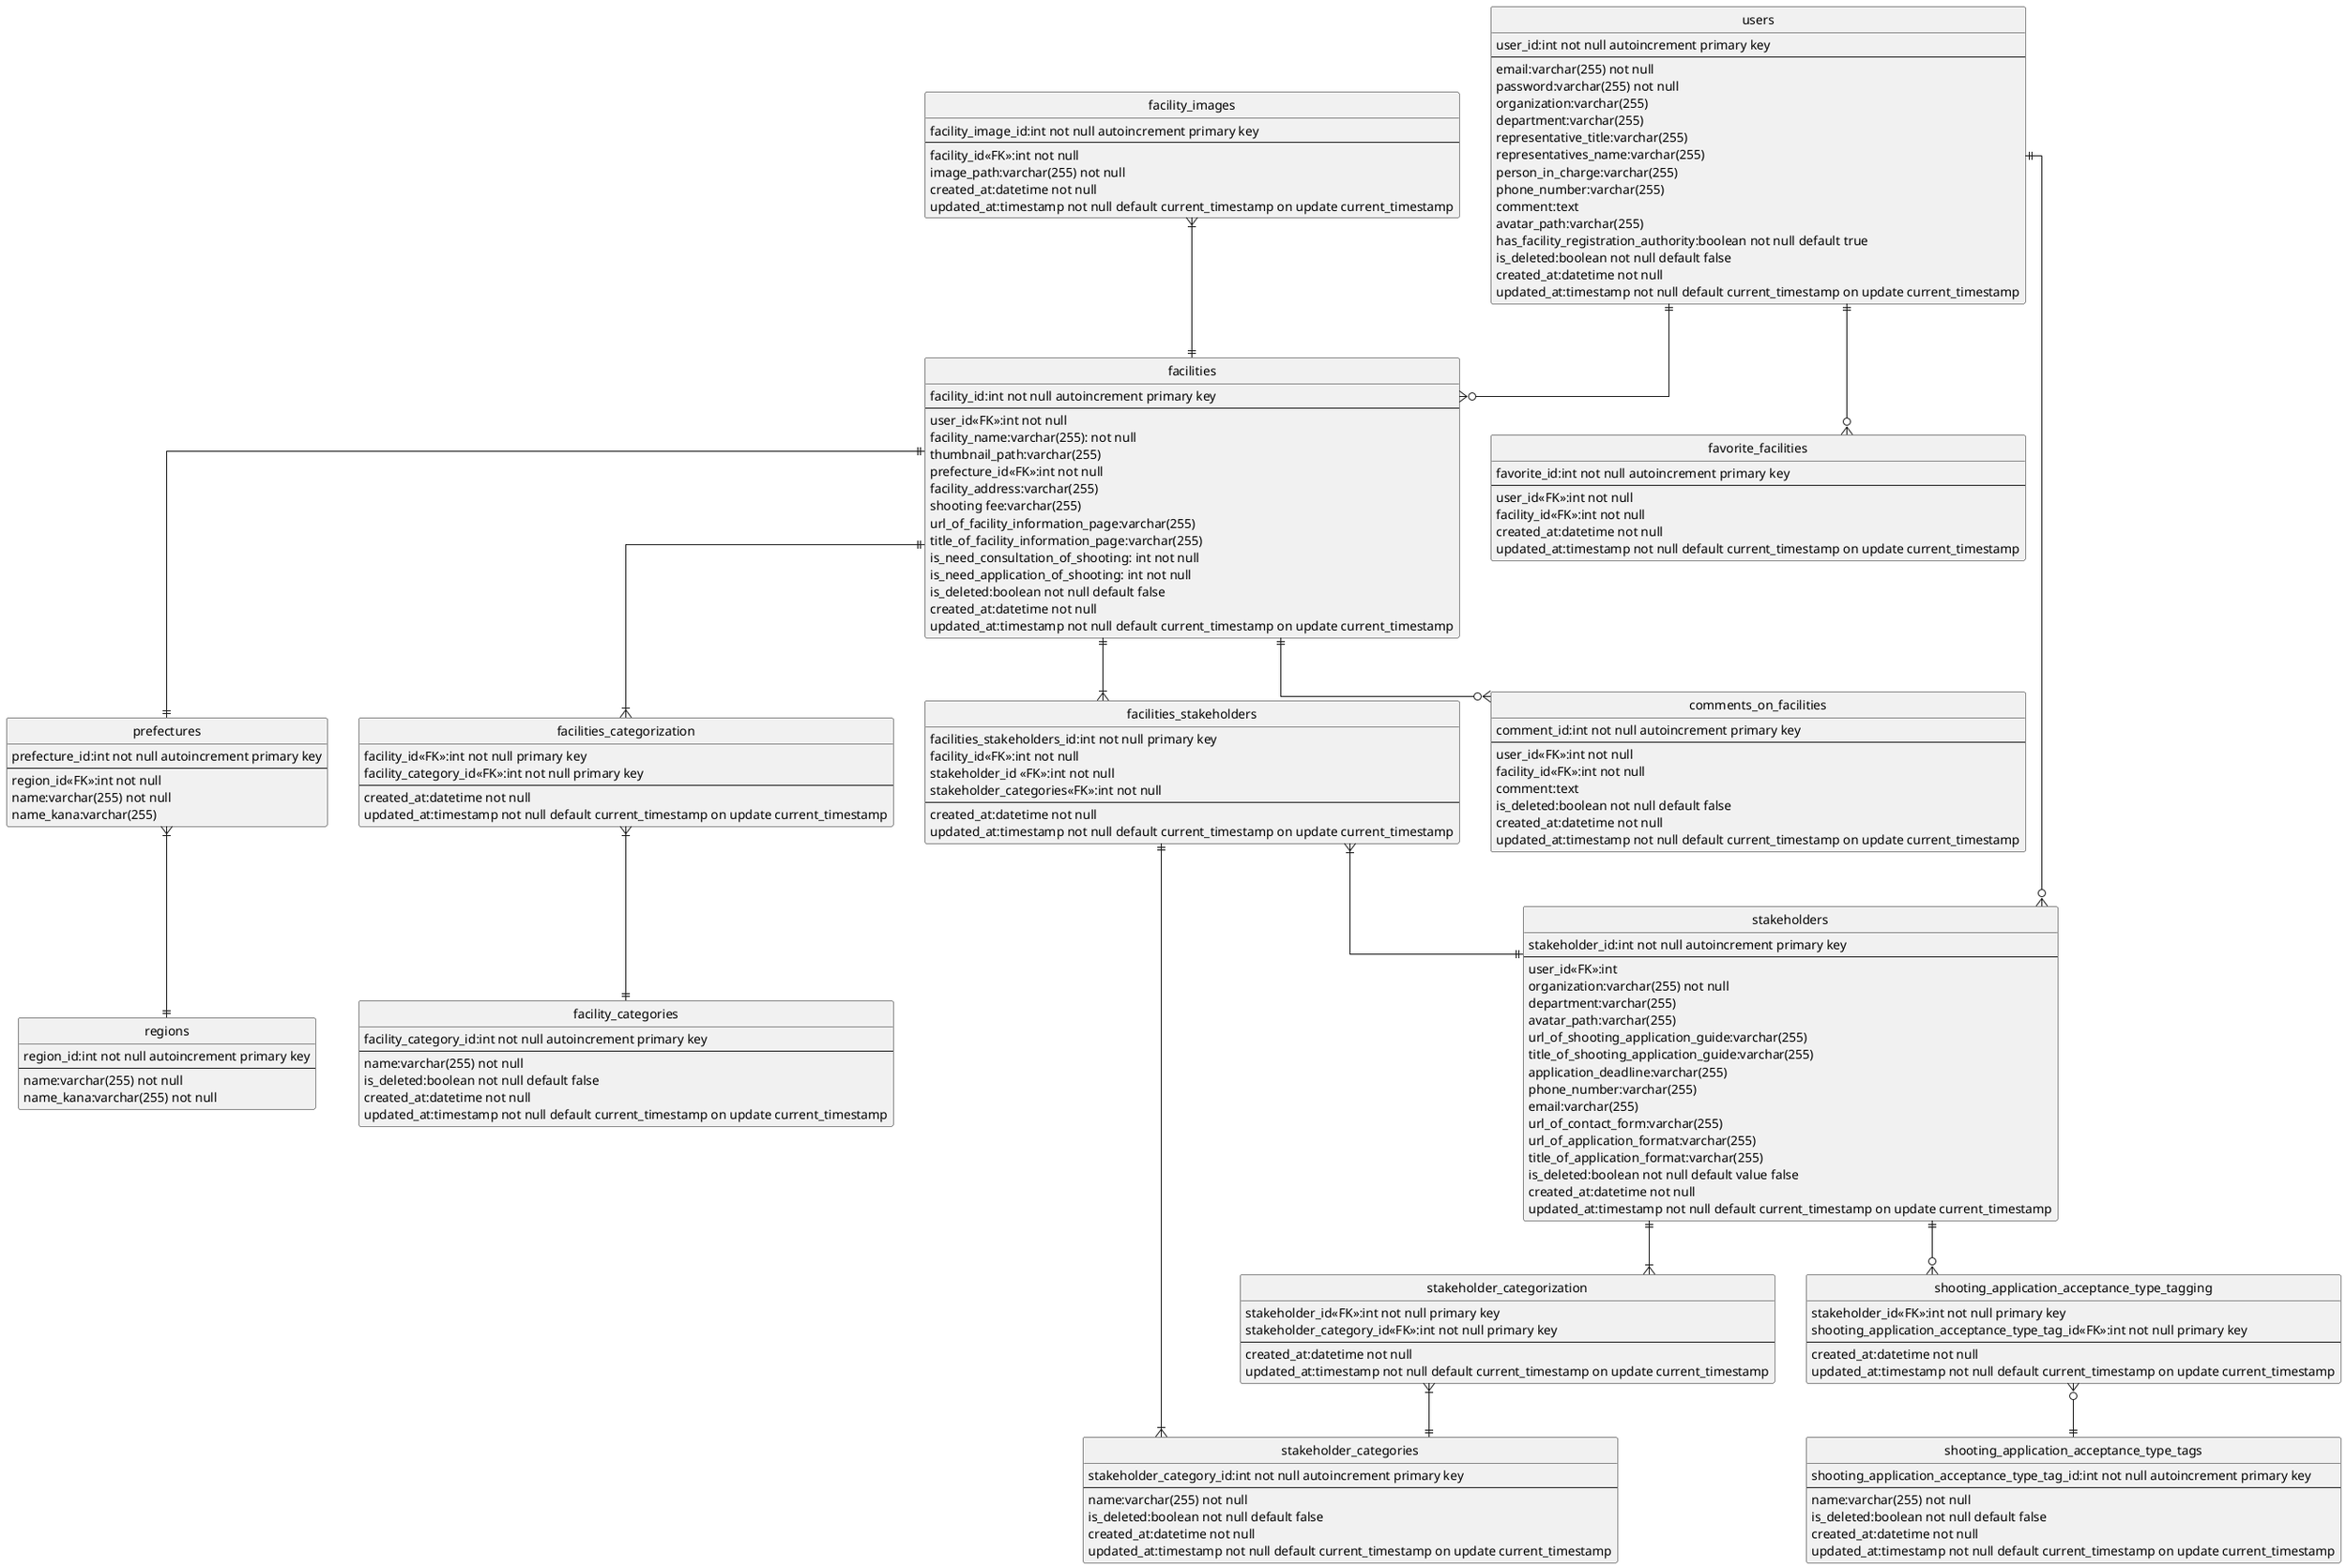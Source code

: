@startuml kaigan-loca
' hide the spot
hide circle

' avoid problems with angled crows feet
skinparam linetype ortho


entity "users" as users {
  user_id:int not null autoincrement primary key
  --
  email:varchar(255) not null
  password:varchar(255) not null
  organization:varchar(255)
  department:varchar(255)
  representative_title:varchar(255)
  representatives_name:varchar(255)
  person_in_charge:varchar(255)
  phone_number:varchar(255)
  comment:text
  avatar_path:varchar(255)
  has_facility_registration_authority:boolean not null default true
  is_deleted:boolean not null default false
  created_at:datetime not null
  updated_at:timestamp not null default current_timestamp on update current_timestamp
}

entity "facilities" as facilities {
  facility_id:int not null autoincrement primary key
  --
  user_id<<FK>>:int not null
  facility_name:varchar(255): not null
  thumbnail_path:varchar(255)
  prefecture_id<<FK>>:int not null
  facility_address:varchar(255)
  shooting fee:varchar(255)
  url_of_facility_information_page:varchar(255)
  title_of_facility_information_page:varchar(255)
  is_need_consultation_of_shooting: int not null
  is_need_application_of_shooting: int not null
  is_deleted:boolean not null default false
  created_at:datetime not null
  updated_at:timestamp not null default current_timestamp on update current_timestamp
}

entity "stakeholders" as stakeholders {
  stakeholder_id:int not null autoincrement primary key
  --
  user_id<<FK>>:int
  organization:varchar(255) not null
  department:varchar(255)
  avatar_path:varchar(255)
  url_of_shooting_application_guide:varchar(255)
  title_of_shooting_application_guide:varchar(255)
  application_deadline:varchar(255)
  phone_number:varchar(255)
  email:varchar(255)
  url_of_contact_form:varchar(255)
  url_of_application_format:varchar(255)
  title_of_application_format:varchar(255)
  is_deleted:boolean not null default value false
  created_at:datetime not null
  updated_at:timestamp not null default current_timestamp on update current_timestamp
}

entity "facility_images" as facility_images {
  facility_image_id:int not null autoincrement primary key
  --
  facility_id<<FK>>:int not null
  image_path:varchar(255) not null
  created_at:datetime not null
  updated_at:timestamp not null default current_timestamp on update current_timestamp
}

entity "comments_on_facilities" as comments_on_facilities {
  comment_id:int not null autoincrement primary key
  --
  user_id<<FK>>:int not null
  facility_id<<FK>>:int not null
  comment:text
  is_deleted:boolean not null default false
  created_at:datetime not null
  updated_at:timestamp not null default current_timestamp on update current_timestamp
}

entity "favorite_facilities" as favorite_facilities {
  favorite_id:int not null autoincrement primary key
  --
  user_id<<FK>>:int not null
  facility_id<<FK>>:int not null
  created_at:datetime not null
  updated_at:timestamp not null default current_timestamp on update current_timestamp
}

'マスタデータ
entity "regions" as regions {
  region_id:int not null autoincrement primary key
  --
  name:varchar(255) not null
  name_kana:varchar(255) not null
}
entity "prefectures" as prefectures {
  prefecture_id:int not null autoincrement primary key
  --
  region_id<<FK>>:int not null
  name:varchar(255) not null
  name_kana:varchar(255)
}

entity "stakeholder_categories" as stakeholder_categories {
  stakeholder_category_id:int not null autoincrement primary key
  --
  name:varchar(255) not null
  is_deleted:boolean not null default false
  created_at:datetime not null
  updated_at:timestamp not null default current_timestamp on update current_timestamp
}

entity "shooting_application_acceptance_type_tags" as shooting_application_acceptance_type_tags {
  shooting_application_acceptance_type_tag_id:int not null autoincrement primary key
  --
  name:varchar(255) not null
  is_deleted:boolean not null default false
  created_at:datetime not null
  updated_at:timestamp not null default current_timestamp on update current_timestamp
}

entity "facility_categories" as facility_categories {
  facility_category_id:int not null autoincrement primary key
  --
  name:varchar(255) not null
  is_deleted:boolean not null default false
  created_at:datetime not null
  updated_at:timestamp not null default current_timestamp on update current_timestamp
}


'交差テーブル
entity "facilities_categorization" as facilities_categorization {
  facility_id<<FK>>:int not null primary key
  facility_category_id<<FK>>:int not null primary key
  --
  created_at:datetime not null
  updated_at:timestamp not null default current_timestamp on update current_timestamp
}

entity "facilities_stakeholders" as facilities_stakeholders {
  facilities_stakeholders_id:int not null primary key
  facility_id<<FK>>:int not null
  stakeholder_id <<FK>>:int not null
  stakeholder_categories<<FK>>:int not null
  --
  created_at:datetime not null
  updated_at:timestamp not null default current_timestamp on update current_timestamp
}

entity "stakeholder_categorization" as stakeholder_categorization {
  stakeholder_id<<FK>>:int not null primary key
  stakeholder_category_id<<FK>>:int not null primary key
  --
  created_at:datetime not null
  updated_at:timestamp not null default current_timestamp on update current_timestamp
}

entity "shooting_application_acceptance_type_tagging" as shooting_application_acceptance_type_tagging {
  stakeholder_id<<FK>>:int not null primary key
  shooting_application_acceptance_type_tag_id<<FK>>:int not null primary key
  --
  created_at:datetime not null
  updated_at:timestamp not null default current_timestamp on update current_timestamp
}
'user
users ||--o{ facilities
users ||--o{ stakeholders
users ||--o{ favorite_facilities
'facilities
facilities ||--|| prefectures
prefectures }|--|| regions
facility_images }|--|| facilities
facilities ||--|{ facilities_categorization
facilities_categorization }|--|| facility_categories
facilities ||--|{ facilities_stakeholders
facilities_stakeholders }|--|| stakeholders
facilities ||--o{ comments_on_facilities
'stakeholders
stakeholders ||--|{ stakeholder_categorization
stakeholder_categorization }|--|| stakeholder_categories
stakeholders ||--o{ shooting_application_acceptance_type_tagging
shooting_application_acceptance_type_tagging }o--|| shooting_application_acceptance_type_tags
'facilities_stakeholders
facilities_stakeholders ||--|{ stakeholder_categories

@enduml
